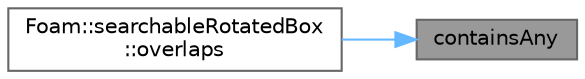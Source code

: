 digraph "containsAny"
{
 // LATEX_PDF_SIZE
  bgcolor="transparent";
  edge [fontname=Helvetica,fontsize=10,labelfontname=Helvetica,labelfontsize=10];
  node [fontname=Helvetica,fontsize=10,shape=box,height=0.2,width=0.4];
  rankdir="RL";
  Node1 [id="Node000001",label="containsAny",height=0.2,width=0.4,color="gray40", fillcolor="grey60", style="filled", fontcolor="black",tooltip=" "];
  Node1 -> Node2 [id="edge1_Node000001_Node000002",dir="back",color="steelblue1",style="solid",tooltip=" "];
  Node2 [id="Node000002",label="Foam::searchableRotatedBox\l::overlaps",height=0.2,width=0.4,color="grey40", fillcolor="white", style="filled",URL="$classFoam_1_1searchableRotatedBox.html#a3551e1f2a2837eb8b79493199f8e89f8",tooltip=" "];
}
